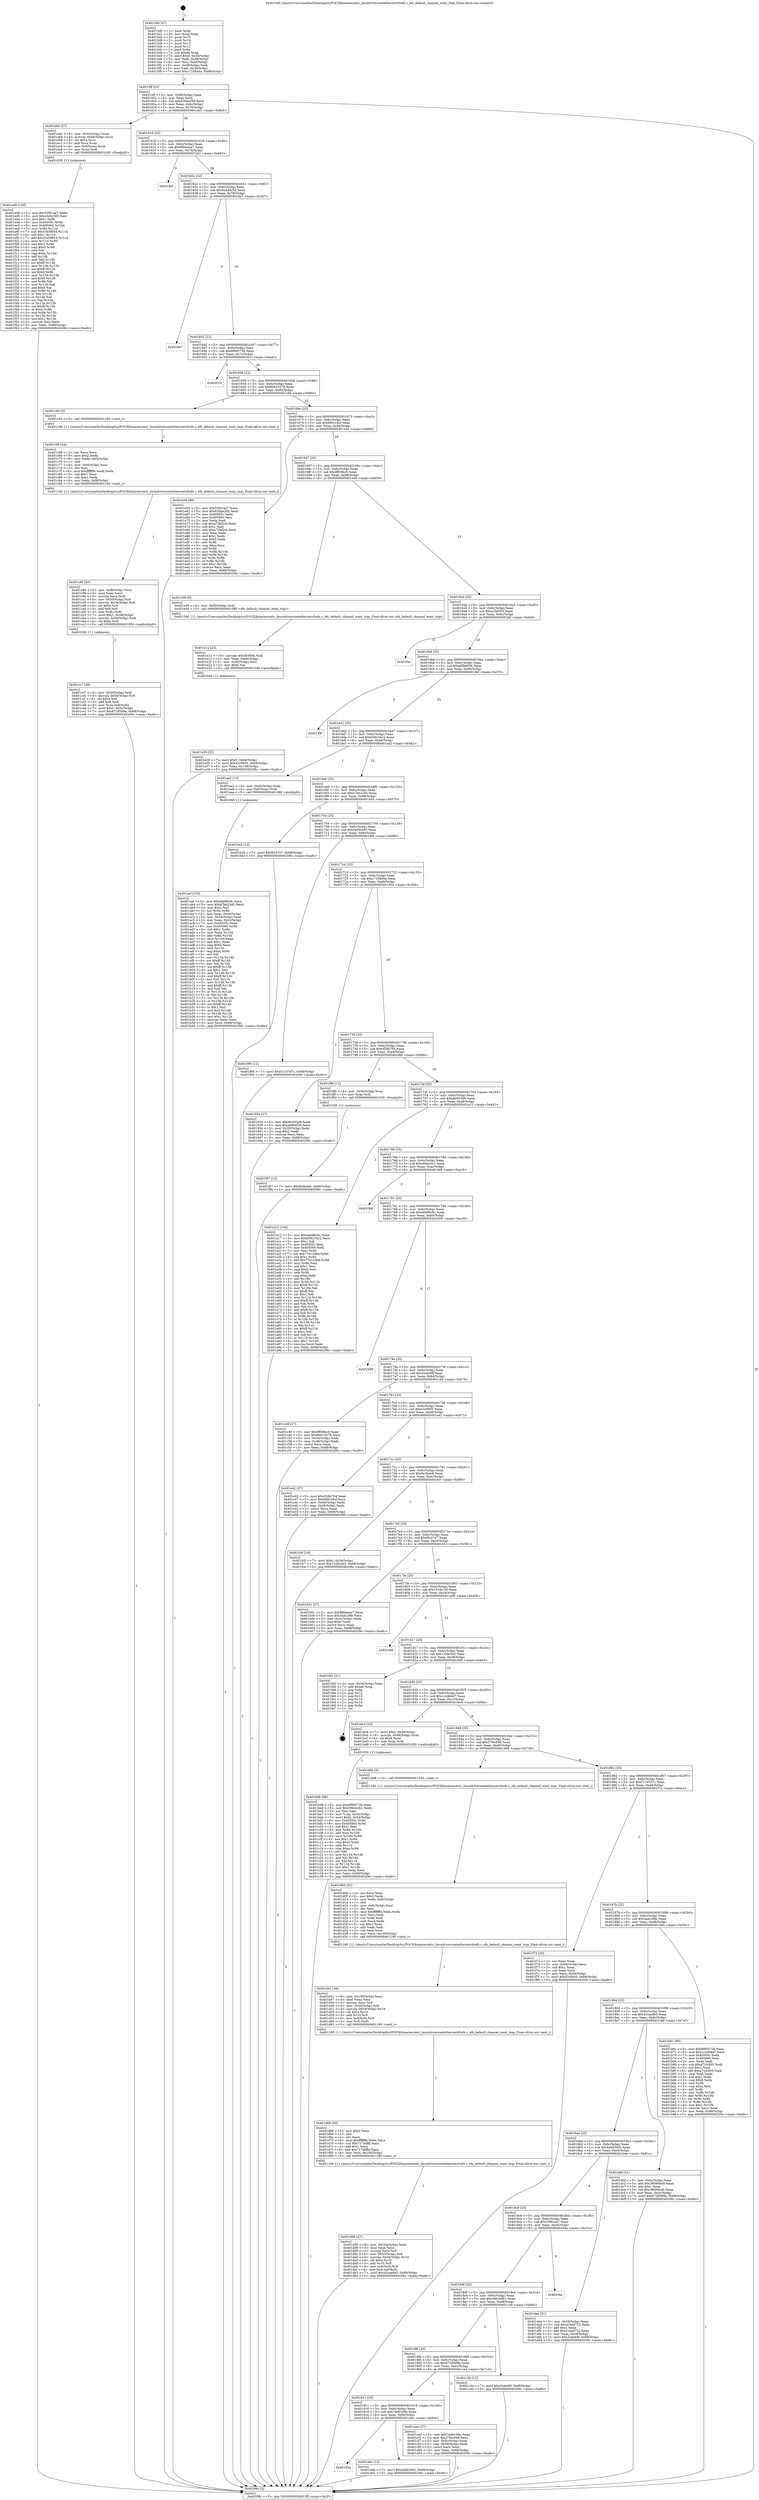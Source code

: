 digraph "0x4015d0" {
  label = "0x4015d0 (/mnt/c/Users/mathe/Desktop/tcc/POCII/binaries/extr_linuxdriversnetethernetsfcefx.c_efx_default_channel_want_txqs_Final-ollvm.out::main(0))"
  labelloc = "t"
  node[shape=record]

  Entry [label="",width=0.3,height=0.3,shape=circle,fillcolor=black,style=filled]
  "0x4015ff" [label="{
     0x4015ff [23]\l
     | [instrs]\l
     &nbsp;&nbsp;0x4015ff \<+3\>: mov -0x68(%rbp),%eax\l
     &nbsp;&nbsp;0x401602 \<+2\>: mov %eax,%ecx\l
     &nbsp;&nbsp;0x401604 \<+6\>: sub $0x83bba285,%ecx\l
     &nbsp;&nbsp;0x40160a \<+3\>: mov %eax,-0x6c(%rbp)\l
     &nbsp;&nbsp;0x40160d \<+3\>: mov %ecx,-0x70(%rbp)\l
     &nbsp;&nbsp;0x401610 \<+6\>: je 0000000000401eb5 \<main+0x8e5\>\l
  }"]
  "0x401eb5" [label="{
     0x401eb5 [27]\l
     | [instrs]\l
     &nbsp;&nbsp;0x401eb5 \<+4\>: mov -0x50(%rbp),%rax\l
     &nbsp;&nbsp;0x401eb9 \<+4\>: movslq -0x64(%rbp),%rcx\l
     &nbsp;&nbsp;0x401ebd \<+4\>: shl $0x4,%rcx\l
     &nbsp;&nbsp;0x401ec1 \<+3\>: add %rcx,%rax\l
     &nbsp;&nbsp;0x401ec4 \<+4\>: mov 0x8(%rax),%rax\l
     &nbsp;&nbsp;0x401ec8 \<+3\>: mov %rax,%rdi\l
     &nbsp;&nbsp;0x401ecb \<+5\>: call 0000000000401030 \<free@plt\>\l
     | [calls]\l
     &nbsp;&nbsp;0x401030 \{1\} (unknown)\l
  }"]
  "0x401616" [label="{
     0x401616 [22]\l
     | [instrs]\l
     &nbsp;&nbsp;0x401616 \<+5\>: jmp 000000000040161b \<main+0x4b\>\l
     &nbsp;&nbsp;0x40161b \<+3\>: mov -0x6c(%rbp),%eax\l
     &nbsp;&nbsp;0x40161e \<+5\>: sub $0x88bbeea7,%eax\l
     &nbsp;&nbsp;0x401623 \<+3\>: mov %eax,-0x74(%rbp)\l
     &nbsp;&nbsp;0x401626 \<+6\>: je 0000000000401fa3 \<main+0x9d3\>\l
  }"]
  Exit [label="",width=0.3,height=0.3,shape=circle,fillcolor=black,style=filled,peripheries=2]
  "0x401fa3" [label="{
     0x401fa3\l
  }", style=dashed]
  "0x40162c" [label="{
     0x40162c [22]\l
     | [instrs]\l
     &nbsp;&nbsp;0x40162c \<+5\>: jmp 0000000000401631 \<main+0x61\>\l
     &nbsp;&nbsp;0x401631 \<+3\>: mov -0x6c(%rbp),%eax\l
     &nbsp;&nbsp;0x401634 \<+5\>: sub $0x8a4d4c5d,%eax\l
     &nbsp;&nbsp;0x401639 \<+3\>: mov %eax,-0x78(%rbp)\l
     &nbsp;&nbsp;0x40163c \<+6\>: je 00000000004019a7 \<main+0x3d7\>\l
  }"]
  "0x401f97" [label="{
     0x401f97 [12]\l
     | [instrs]\l
     &nbsp;&nbsp;0x401f97 \<+7\>: movl $0x9e3beb8,-0x68(%rbp)\l
     &nbsp;&nbsp;0x401f9e \<+5\>: jmp 000000000040206c \<main+0xa9c\>\l
  }"]
  "0x4019a7" [label="{
     0x4019a7\l
  }", style=dashed]
  "0x401642" [label="{
     0x401642 [22]\l
     | [instrs]\l
     &nbsp;&nbsp;0x401642 \<+5\>: jmp 0000000000401647 \<main+0x77\>\l
     &nbsp;&nbsp;0x401647 \<+3\>: mov -0x6c(%rbp),%eax\l
     &nbsp;&nbsp;0x40164a \<+5\>: sub $0x8f89572b,%eax\l
     &nbsp;&nbsp;0x40164f \<+3\>: mov %eax,-0x7c(%rbp)\l
     &nbsp;&nbsp;0x401652 \<+6\>: je 000000000040201c \<main+0xa4c\>\l
  }"]
  "0x401ed0" [label="{
     0x401ed0 [150]\l
     | [instrs]\l
     &nbsp;&nbsp;0x401ed0 \<+5\>: mov $0x53f01aa7,%edx\l
     &nbsp;&nbsp;0x401ed5 \<+5\>: mov $0xc6d5c365,%esi\l
     &nbsp;&nbsp;0x401eda \<+3\>: mov $0x1,%r8b\l
     &nbsp;&nbsp;0x401edd \<+8\>: mov 0x40505c,%r9d\l
     &nbsp;&nbsp;0x401ee5 \<+8\>: mov 0x405060,%r10d\l
     &nbsp;&nbsp;0x401eed \<+3\>: mov %r9d,%r11d\l
     &nbsp;&nbsp;0x401ef0 \<+7\>: sub $0x53d3f854,%r11d\l
     &nbsp;&nbsp;0x401ef7 \<+4\>: sub $0x1,%r11d\l
     &nbsp;&nbsp;0x401efb \<+7\>: add $0x53d3f854,%r11d\l
     &nbsp;&nbsp;0x401f02 \<+4\>: imul %r11d,%r9d\l
     &nbsp;&nbsp;0x401f06 \<+4\>: and $0x1,%r9d\l
     &nbsp;&nbsp;0x401f0a \<+4\>: cmp $0x0,%r9d\l
     &nbsp;&nbsp;0x401f0e \<+3\>: sete %bl\l
     &nbsp;&nbsp;0x401f11 \<+4\>: cmp $0xa,%r10d\l
     &nbsp;&nbsp;0x401f15 \<+4\>: setl %r14b\l
     &nbsp;&nbsp;0x401f19 \<+3\>: mov %bl,%r15b\l
     &nbsp;&nbsp;0x401f1c \<+4\>: xor $0xff,%r15b\l
     &nbsp;&nbsp;0x401f20 \<+3\>: mov %r14b,%r12b\l
     &nbsp;&nbsp;0x401f23 \<+4\>: xor $0xff,%r12b\l
     &nbsp;&nbsp;0x401f27 \<+4\>: xor $0x0,%r8b\l
     &nbsp;&nbsp;0x401f2b \<+3\>: mov %r15b,%r13b\l
     &nbsp;&nbsp;0x401f2e \<+4\>: and $0x0,%r13b\l
     &nbsp;&nbsp;0x401f32 \<+3\>: and %r8b,%bl\l
     &nbsp;&nbsp;0x401f35 \<+3\>: mov %r12b,%al\l
     &nbsp;&nbsp;0x401f38 \<+2\>: and $0x0,%al\l
     &nbsp;&nbsp;0x401f3a \<+3\>: and %r8b,%r14b\l
     &nbsp;&nbsp;0x401f3d \<+3\>: or %bl,%r13b\l
     &nbsp;&nbsp;0x401f40 \<+3\>: or %r14b,%al\l
     &nbsp;&nbsp;0x401f43 \<+3\>: xor %al,%r13b\l
     &nbsp;&nbsp;0x401f46 \<+3\>: or %r12b,%r15b\l
     &nbsp;&nbsp;0x401f49 \<+4\>: xor $0xff,%r15b\l
     &nbsp;&nbsp;0x401f4d \<+4\>: or $0x0,%r8b\l
     &nbsp;&nbsp;0x401f51 \<+3\>: and %r8b,%r15b\l
     &nbsp;&nbsp;0x401f54 \<+3\>: or %r15b,%r13b\l
     &nbsp;&nbsp;0x401f57 \<+4\>: test $0x1,%r13b\l
     &nbsp;&nbsp;0x401f5b \<+3\>: cmovne %esi,%edx\l
     &nbsp;&nbsp;0x401f5e \<+3\>: mov %edx,-0x68(%rbp)\l
     &nbsp;&nbsp;0x401f61 \<+5\>: jmp 000000000040206c \<main+0xa9c\>\l
  }"]
  "0x40201c" [label="{
     0x40201c\l
  }", style=dashed]
  "0x401658" [label="{
     0x401658 [22]\l
     | [instrs]\l
     &nbsp;&nbsp;0x401658 \<+5\>: jmp 000000000040165d \<main+0x8d\>\l
     &nbsp;&nbsp;0x40165d \<+3\>: mov -0x6c(%rbp),%eax\l
     &nbsp;&nbsp;0x401660 \<+5\>: sub $0x9b615278,%eax\l
     &nbsp;&nbsp;0x401665 \<+3\>: mov %eax,-0x80(%rbp)\l
     &nbsp;&nbsp;0x401668 \<+6\>: je 0000000000401c64 \<main+0x694\>\l
  }"]
  "0x401e29" [label="{
     0x401e29 [25]\l
     | [instrs]\l
     &nbsp;&nbsp;0x401e29 \<+7\>: movl $0x0,-0x64(%rbp)\l
     &nbsp;&nbsp;0x401e30 \<+7\>: movl $0x43c9950,-0x68(%rbp)\l
     &nbsp;&nbsp;0x401e37 \<+6\>: mov %eax,-0x108(%rbp)\l
     &nbsp;&nbsp;0x401e3d \<+5\>: jmp 000000000040206c \<main+0xa9c\>\l
  }"]
  "0x401c64" [label="{
     0x401c64 [5]\l
     | [instrs]\l
     &nbsp;&nbsp;0x401c64 \<+5\>: call 0000000000401160 \<next_i\>\l
     | [calls]\l
     &nbsp;&nbsp;0x401160 \{1\} (/mnt/c/Users/mathe/Desktop/tcc/POCII/binaries/extr_linuxdriversnetethernetsfcefx.c_efx_default_channel_want_txqs_Final-ollvm.out::next_i)\l
  }"]
  "0x40166e" [label="{
     0x40166e [25]\l
     | [instrs]\l
     &nbsp;&nbsp;0x40166e \<+5\>: jmp 0000000000401673 \<main+0xa3\>\l
     &nbsp;&nbsp;0x401673 \<+3\>: mov -0x6c(%rbp),%eax\l
     &nbsp;&nbsp;0x401676 \<+5\>: sub $0x9d0c18cf,%eax\l
     &nbsp;&nbsp;0x40167b \<+6\>: mov %eax,-0x84(%rbp)\l
     &nbsp;&nbsp;0x401681 \<+6\>: je 0000000000401e5d \<main+0x88d\>\l
  }"]
  "0x401e12" [label="{
     0x401e12 [23]\l
     | [instrs]\l
     &nbsp;&nbsp;0x401e12 \<+10\>: movabs $0x4030b6,%rdi\l
     &nbsp;&nbsp;0x401e1c \<+3\>: mov %eax,-0x60(%rbp)\l
     &nbsp;&nbsp;0x401e1f \<+3\>: mov -0x60(%rbp),%esi\l
     &nbsp;&nbsp;0x401e22 \<+2\>: mov $0x0,%al\l
     &nbsp;&nbsp;0x401e24 \<+5\>: call 0000000000401040 \<printf@plt\>\l
     | [calls]\l
     &nbsp;&nbsp;0x401040 \{1\} (unknown)\l
  }"]
  "0x401e5d" [label="{
     0x401e5d [88]\l
     | [instrs]\l
     &nbsp;&nbsp;0x401e5d \<+5\>: mov $0x53f01aa7,%eax\l
     &nbsp;&nbsp;0x401e62 \<+5\>: mov $0x83bba285,%ecx\l
     &nbsp;&nbsp;0x401e67 \<+7\>: mov 0x40505c,%edx\l
     &nbsp;&nbsp;0x401e6e \<+7\>: mov 0x405060,%esi\l
     &nbsp;&nbsp;0x401e75 \<+2\>: mov %edx,%edi\l
     &nbsp;&nbsp;0x401e77 \<+6\>: sub $0xa73bf2cb,%edi\l
     &nbsp;&nbsp;0x401e7d \<+3\>: sub $0x1,%edi\l
     &nbsp;&nbsp;0x401e80 \<+6\>: add $0xa73bf2cb,%edi\l
     &nbsp;&nbsp;0x401e86 \<+3\>: imul %edi,%edx\l
     &nbsp;&nbsp;0x401e89 \<+3\>: and $0x1,%edx\l
     &nbsp;&nbsp;0x401e8c \<+3\>: cmp $0x0,%edx\l
     &nbsp;&nbsp;0x401e8f \<+4\>: sete %r8b\l
     &nbsp;&nbsp;0x401e93 \<+3\>: cmp $0xa,%esi\l
     &nbsp;&nbsp;0x401e96 \<+4\>: setl %r9b\l
     &nbsp;&nbsp;0x401e9a \<+3\>: mov %r8b,%r10b\l
     &nbsp;&nbsp;0x401e9d \<+3\>: and %r9b,%r10b\l
     &nbsp;&nbsp;0x401ea0 \<+3\>: xor %r9b,%r8b\l
     &nbsp;&nbsp;0x401ea3 \<+3\>: or %r8b,%r10b\l
     &nbsp;&nbsp;0x401ea6 \<+4\>: test $0x1,%r10b\l
     &nbsp;&nbsp;0x401eaa \<+3\>: cmovne %ecx,%eax\l
     &nbsp;&nbsp;0x401ead \<+3\>: mov %eax,-0x68(%rbp)\l
     &nbsp;&nbsp;0x401eb0 \<+5\>: jmp 000000000040206c \<main+0xa9c\>\l
  }"]
  "0x401687" [label="{
     0x401687 [25]\l
     | [instrs]\l
     &nbsp;&nbsp;0x401687 \<+5\>: jmp 000000000040168c \<main+0xbc\>\l
     &nbsp;&nbsp;0x40168c \<+3\>: mov -0x6c(%rbp),%eax\l
     &nbsp;&nbsp;0x40168f \<+5\>: sub $0x9ff39bc0,%eax\l
     &nbsp;&nbsp;0x401694 \<+6\>: mov %eax,-0x88(%rbp)\l
     &nbsp;&nbsp;0x40169a \<+6\>: je 0000000000401e09 \<main+0x839\>\l
  }"]
  "0x40192a" [label="{
     0x40192a\l
  }", style=dashed]
  "0x401e09" [label="{
     0x401e09 [9]\l
     | [instrs]\l
     &nbsp;&nbsp;0x401e09 \<+4\>: mov -0x50(%rbp),%rdi\l
     &nbsp;&nbsp;0x401e0d \<+5\>: call 0000000000401580 \<efx_default_channel_want_txqs\>\l
     | [calls]\l
     &nbsp;&nbsp;0x401580 \{1\} (/mnt/c/Users/mathe/Desktop/tcc/POCII/binaries/extr_linuxdriversnetethernetsfcefx.c_efx_default_channel_want_txqs_Final-ollvm.out::efx_default_channel_want_txqs)\l
  }"]
  "0x4016a0" [label="{
     0x4016a0 [25]\l
     | [instrs]\l
     &nbsp;&nbsp;0x4016a0 \<+5\>: jmp 00000000004016a5 \<main+0xd5\>\l
     &nbsp;&nbsp;0x4016a5 \<+3\>: mov -0x6c(%rbp),%eax\l
     &nbsp;&nbsp;0x4016a8 \<+5\>: sub $0xa1faf305,%eax\l
     &nbsp;&nbsp;0x4016ad \<+6\>: mov %eax,-0x8c(%rbp)\l
     &nbsp;&nbsp;0x4016b3 \<+6\>: je 0000000000401faf \<main+0x9df\>\l
  }"]
  "0x401dde" [label="{
     0x401dde [12]\l
     | [instrs]\l
     &nbsp;&nbsp;0x401dde \<+7\>: movl $0x4a9d30d3,-0x68(%rbp)\l
     &nbsp;&nbsp;0x401de5 \<+5\>: jmp 000000000040206c \<main+0xa9c\>\l
  }"]
  "0x401faf" [label="{
     0x401faf\l
  }", style=dashed]
  "0x4016b9" [label="{
     0x4016b9 [25]\l
     | [instrs]\l
     &nbsp;&nbsp;0x4016b9 \<+5\>: jmp 00000000004016be \<main+0xee\>\l
     &nbsp;&nbsp;0x4016be \<+3\>: mov -0x6c(%rbp),%eax\l
     &nbsp;&nbsp;0x4016c1 \<+5\>: sub $0xa68b6f36,%eax\l
     &nbsp;&nbsp;0x4016c6 \<+6\>: mov %eax,-0x90(%rbp)\l
     &nbsp;&nbsp;0x4016cc \<+6\>: je 000000000040194f \<main+0x37f\>\l
  }"]
  "0x401d90" [label="{
     0x401d90 [47]\l
     | [instrs]\l
     &nbsp;&nbsp;0x401d90 \<+6\>: mov -0x104(%rbp),%ecx\l
     &nbsp;&nbsp;0x401d96 \<+3\>: imul %eax,%ecx\l
     &nbsp;&nbsp;0x401d99 \<+3\>: movslq %ecx,%r8\l
     &nbsp;&nbsp;0x401d9c \<+4\>: mov -0x50(%rbp),%r9\l
     &nbsp;&nbsp;0x401da0 \<+4\>: movslq -0x54(%rbp),%r10\l
     &nbsp;&nbsp;0x401da4 \<+4\>: shl $0x4,%r10\l
     &nbsp;&nbsp;0x401da8 \<+3\>: add %r10,%r9\l
     &nbsp;&nbsp;0x401dab \<+4\>: mov 0x8(%r9),%r9\l
     &nbsp;&nbsp;0x401daf \<+4\>: mov %r8,0x8(%r9)\l
     &nbsp;&nbsp;0x401db3 \<+7\>: movl $0x42cae8e5,-0x68(%rbp)\l
     &nbsp;&nbsp;0x401dba \<+5\>: jmp 000000000040206c \<main+0xa9c\>\l
  }"]
  "0x40194f" [label="{
     0x40194f\l
  }", style=dashed]
  "0x4016d2" [label="{
     0x4016d2 [25]\l
     | [instrs]\l
     &nbsp;&nbsp;0x4016d2 \<+5\>: jmp 00000000004016d7 \<main+0x107\>\l
     &nbsp;&nbsp;0x4016d7 \<+3\>: mov -0x6c(%rbp),%eax\l
     &nbsp;&nbsp;0x4016da \<+5\>: sub $0xb5823422,%eax\l
     &nbsp;&nbsp;0x4016df \<+6\>: mov %eax,-0x94(%rbp)\l
     &nbsp;&nbsp;0x4016e5 \<+6\>: je 0000000000401aa2 \<main+0x4d2\>\l
  }"]
  "0x401d68" [label="{
     0x401d68 [40]\l
     | [instrs]\l
     &nbsp;&nbsp;0x401d68 \<+5\>: mov $0x2,%ecx\l
     &nbsp;&nbsp;0x401d6d \<+1\>: cltd\l
     &nbsp;&nbsp;0x401d6e \<+2\>: idiv %ecx\l
     &nbsp;&nbsp;0x401d70 \<+6\>: imul $0xfffffffe,%edx,%ecx\l
     &nbsp;&nbsp;0x401d76 \<+6\>: sub $0x717a6ffd,%ecx\l
     &nbsp;&nbsp;0x401d7c \<+3\>: add $0x1,%ecx\l
     &nbsp;&nbsp;0x401d7f \<+6\>: add $0x717a6ffd,%ecx\l
     &nbsp;&nbsp;0x401d85 \<+6\>: mov %ecx,-0x104(%rbp)\l
     &nbsp;&nbsp;0x401d8b \<+5\>: call 0000000000401160 \<next_i\>\l
     | [calls]\l
     &nbsp;&nbsp;0x401160 \{1\} (/mnt/c/Users/mathe/Desktop/tcc/POCII/binaries/extr_linuxdriversnetethernetsfcefx.c_efx_default_channel_want_txqs_Final-ollvm.out::next_i)\l
  }"]
  "0x401aa2" [label="{
     0x401aa2 [13]\l
     | [instrs]\l
     &nbsp;&nbsp;0x401aa2 \<+4\>: mov -0x40(%rbp),%rax\l
     &nbsp;&nbsp;0x401aa6 \<+4\>: mov 0x8(%rax),%rdi\l
     &nbsp;&nbsp;0x401aaa \<+5\>: call 0000000000401060 \<atoi@plt\>\l
     | [calls]\l
     &nbsp;&nbsp;0x401060 \{1\} (unknown)\l
  }"]
  "0x4016eb" [label="{
     0x4016eb [25]\l
     | [instrs]\l
     &nbsp;&nbsp;0x4016eb \<+5\>: jmp 00000000004016f0 \<main+0x120\>\l
     &nbsp;&nbsp;0x4016f0 \<+3\>: mov -0x6c(%rbp),%eax\l
     &nbsp;&nbsp;0x4016f3 \<+5\>: sub $0xb7bb2345,%eax\l
     &nbsp;&nbsp;0x4016f8 \<+6\>: mov %eax,-0x98(%rbp)\l
     &nbsp;&nbsp;0x4016fe \<+6\>: je 0000000000401b45 \<main+0x575\>\l
  }"]
  "0x401d41" [label="{
     0x401d41 [39]\l
     | [instrs]\l
     &nbsp;&nbsp;0x401d41 \<+6\>: mov -0x100(%rbp),%ecx\l
     &nbsp;&nbsp;0x401d47 \<+3\>: imul %eax,%ecx\l
     &nbsp;&nbsp;0x401d4a \<+3\>: movslq %ecx,%r8\l
     &nbsp;&nbsp;0x401d4d \<+4\>: mov -0x50(%rbp),%r9\l
     &nbsp;&nbsp;0x401d51 \<+4\>: movslq -0x54(%rbp),%r10\l
     &nbsp;&nbsp;0x401d55 \<+4\>: shl $0x4,%r10\l
     &nbsp;&nbsp;0x401d59 \<+3\>: add %r10,%r9\l
     &nbsp;&nbsp;0x401d5c \<+4\>: mov 0x8(%r9),%r9\l
     &nbsp;&nbsp;0x401d60 \<+3\>: mov %r8,(%r9)\l
     &nbsp;&nbsp;0x401d63 \<+5\>: call 0000000000401160 \<next_i\>\l
     | [calls]\l
     &nbsp;&nbsp;0x401160 \{1\} (/mnt/c/Users/mathe/Desktop/tcc/POCII/binaries/extr_linuxdriversnetethernetsfcefx.c_efx_default_channel_want_txqs_Final-ollvm.out::next_i)\l
  }"]
  "0x401b45" [label="{
     0x401b45 [12]\l
     | [instrs]\l
     &nbsp;&nbsp;0x401b45 \<+7\>: movl $0xf0c47e7,-0x68(%rbp)\l
     &nbsp;&nbsp;0x401b4c \<+5\>: jmp 000000000040206c \<main+0xa9c\>\l
  }"]
  "0x401704" [label="{
     0x401704 [25]\l
     | [instrs]\l
     &nbsp;&nbsp;0x401704 \<+5\>: jmp 0000000000401709 \<main+0x139\>\l
     &nbsp;&nbsp;0x401709 \<+3\>: mov -0x6c(%rbp),%eax\l
     &nbsp;&nbsp;0x40170c \<+5\>: sub $0xc6d5c365,%eax\l
     &nbsp;&nbsp;0x401711 \<+6\>: mov %eax,-0x9c(%rbp)\l
     &nbsp;&nbsp;0x401717 \<+6\>: je 0000000000401f66 \<main+0x996\>\l
  }"]
  "0x401d0d" [label="{
     0x401d0d [52]\l
     | [instrs]\l
     &nbsp;&nbsp;0x401d0d \<+2\>: xor %ecx,%ecx\l
     &nbsp;&nbsp;0x401d0f \<+5\>: mov $0x2,%edx\l
     &nbsp;&nbsp;0x401d14 \<+6\>: mov %edx,-0xfc(%rbp)\l
     &nbsp;&nbsp;0x401d1a \<+1\>: cltd\l
     &nbsp;&nbsp;0x401d1b \<+6\>: mov -0xfc(%rbp),%esi\l
     &nbsp;&nbsp;0x401d21 \<+2\>: idiv %esi\l
     &nbsp;&nbsp;0x401d23 \<+6\>: imul $0xfffffffe,%edx,%edx\l
     &nbsp;&nbsp;0x401d29 \<+2\>: mov %ecx,%edi\l
     &nbsp;&nbsp;0x401d2b \<+2\>: sub %edx,%edi\l
     &nbsp;&nbsp;0x401d2d \<+2\>: mov %ecx,%edx\l
     &nbsp;&nbsp;0x401d2f \<+3\>: sub $0x1,%edx\l
     &nbsp;&nbsp;0x401d32 \<+2\>: add %edx,%edi\l
     &nbsp;&nbsp;0x401d34 \<+2\>: sub %edi,%ecx\l
     &nbsp;&nbsp;0x401d36 \<+6\>: mov %ecx,-0x100(%rbp)\l
     &nbsp;&nbsp;0x401d3c \<+5\>: call 0000000000401160 \<next_i\>\l
     | [calls]\l
     &nbsp;&nbsp;0x401160 \{1\} (/mnt/c/Users/mathe/Desktop/tcc/POCII/binaries/extr_linuxdriversnetethernetsfcefx.c_efx_default_channel_want_txqs_Final-ollvm.out::next_i)\l
  }"]
  "0x401f66" [label="{
     0x401f66 [12]\l
     | [instrs]\l
     &nbsp;&nbsp;0x401f66 \<+7\>: movl $0x311d7d7c,-0x68(%rbp)\l
     &nbsp;&nbsp;0x401f6d \<+5\>: jmp 000000000040206c \<main+0xa9c\>\l
  }"]
  "0x40171d" [label="{
     0x40171d [25]\l
     | [instrs]\l
     &nbsp;&nbsp;0x40171d \<+5\>: jmp 0000000000401722 \<main+0x152\>\l
     &nbsp;&nbsp;0x401722 \<+3\>: mov -0x6c(%rbp),%eax\l
     &nbsp;&nbsp;0x401725 \<+5\>: sub $0xc7258d4a,%eax\l
     &nbsp;&nbsp;0x40172a \<+6\>: mov %eax,-0xa0(%rbp)\l
     &nbsp;&nbsp;0x401730 \<+6\>: je 0000000000401934 \<main+0x364\>\l
  }"]
  "0x401911" [label="{
     0x401911 [25]\l
     | [instrs]\l
     &nbsp;&nbsp;0x401911 \<+5\>: jmp 0000000000401916 \<main+0x346\>\l
     &nbsp;&nbsp;0x401916 \<+3\>: mov -0x6c(%rbp),%eax\l
     &nbsp;&nbsp;0x401919 \<+5\>: sub $0x7dd6108e,%eax\l
     &nbsp;&nbsp;0x40191e \<+6\>: mov %eax,-0xf0(%rbp)\l
     &nbsp;&nbsp;0x401924 \<+6\>: je 0000000000401dde \<main+0x80e\>\l
  }"]
  "0x401934" [label="{
     0x401934 [27]\l
     | [instrs]\l
     &nbsp;&nbsp;0x401934 \<+5\>: mov $0xdfc002d9,%eax\l
     &nbsp;&nbsp;0x401939 \<+5\>: mov $0xa68b6f36,%ecx\l
     &nbsp;&nbsp;0x40193e \<+3\>: mov -0x30(%rbp),%edx\l
     &nbsp;&nbsp;0x401941 \<+3\>: cmp $0x2,%edx\l
     &nbsp;&nbsp;0x401944 \<+3\>: cmovne %ecx,%eax\l
     &nbsp;&nbsp;0x401947 \<+3\>: mov %eax,-0x68(%rbp)\l
     &nbsp;&nbsp;0x40194a \<+5\>: jmp 000000000040206c \<main+0xa9c\>\l
  }"]
  "0x401736" [label="{
     0x401736 [25]\l
     | [instrs]\l
     &nbsp;&nbsp;0x401736 \<+5\>: jmp 000000000040173b \<main+0x16b\>\l
     &nbsp;&nbsp;0x40173b \<+3\>: mov -0x6c(%rbp),%eax\l
     &nbsp;&nbsp;0x40173e \<+5\>: sub $0xcf28b764,%eax\l
     &nbsp;&nbsp;0x401743 \<+6\>: mov %eax,-0xa4(%rbp)\l
     &nbsp;&nbsp;0x401749 \<+6\>: je 0000000000401f8b \<main+0x9bb\>\l
  }"]
  "0x40206c" [label="{
     0x40206c [5]\l
     | [instrs]\l
     &nbsp;&nbsp;0x40206c \<+5\>: jmp 00000000004015ff \<main+0x2f\>\l
  }"]
  "0x4015d0" [label="{
     0x4015d0 [47]\l
     | [instrs]\l
     &nbsp;&nbsp;0x4015d0 \<+1\>: push %rbp\l
     &nbsp;&nbsp;0x4015d1 \<+3\>: mov %rsp,%rbp\l
     &nbsp;&nbsp;0x4015d4 \<+2\>: push %r15\l
     &nbsp;&nbsp;0x4015d6 \<+2\>: push %r14\l
     &nbsp;&nbsp;0x4015d8 \<+2\>: push %r13\l
     &nbsp;&nbsp;0x4015da \<+2\>: push %r12\l
     &nbsp;&nbsp;0x4015dc \<+1\>: push %rbx\l
     &nbsp;&nbsp;0x4015dd \<+7\>: sub $0xe8,%rsp\l
     &nbsp;&nbsp;0x4015e4 \<+7\>: movl $0x0,-0x34(%rbp)\l
     &nbsp;&nbsp;0x4015eb \<+3\>: mov %edi,-0x38(%rbp)\l
     &nbsp;&nbsp;0x4015ee \<+4\>: mov %rsi,-0x40(%rbp)\l
     &nbsp;&nbsp;0x4015f2 \<+3\>: mov -0x38(%rbp),%edi\l
     &nbsp;&nbsp;0x4015f5 \<+3\>: mov %edi,-0x30(%rbp)\l
     &nbsp;&nbsp;0x4015f8 \<+7\>: movl $0xc7258d4a,-0x68(%rbp)\l
  }"]
  "0x401ced" [label="{
     0x401ced [27]\l
     | [instrs]\l
     &nbsp;&nbsp;0x401ced \<+5\>: mov $0x7dd6108e,%eax\l
     &nbsp;&nbsp;0x401cf2 \<+5\>: mov $0x27fec848,%ecx\l
     &nbsp;&nbsp;0x401cf7 \<+3\>: mov -0x5c(%rbp),%edx\l
     &nbsp;&nbsp;0x401cfa \<+3\>: cmp -0x58(%rbp),%edx\l
     &nbsp;&nbsp;0x401cfd \<+3\>: cmovl %ecx,%eax\l
     &nbsp;&nbsp;0x401d00 \<+3\>: mov %eax,-0x68(%rbp)\l
     &nbsp;&nbsp;0x401d03 \<+5\>: jmp 000000000040206c \<main+0xa9c\>\l
  }"]
  "0x401f8b" [label="{
     0x401f8b [12]\l
     | [instrs]\l
     &nbsp;&nbsp;0x401f8b \<+4\>: mov -0x50(%rbp),%rax\l
     &nbsp;&nbsp;0x401f8f \<+3\>: mov %rax,%rdi\l
     &nbsp;&nbsp;0x401f92 \<+5\>: call 0000000000401030 \<free@plt\>\l
     | [calls]\l
     &nbsp;&nbsp;0x401030 \{1\} (unknown)\l
  }"]
  "0x40174f" [label="{
     0x40174f [25]\l
     | [instrs]\l
     &nbsp;&nbsp;0x40174f \<+5\>: jmp 0000000000401754 \<main+0x184\>\l
     &nbsp;&nbsp;0x401754 \<+3\>: mov -0x6c(%rbp),%eax\l
     &nbsp;&nbsp;0x401757 \<+5\>: sub $0xdfc002d9,%eax\l
     &nbsp;&nbsp;0x40175c \<+6\>: mov %eax,-0xa8(%rbp)\l
     &nbsp;&nbsp;0x401762 \<+6\>: je 0000000000401a12 \<main+0x442\>\l
  }"]
  "0x401cc7" [label="{
     0x401cc7 [38]\l
     | [instrs]\l
     &nbsp;&nbsp;0x401cc7 \<+4\>: mov -0x50(%rbp),%rdi\l
     &nbsp;&nbsp;0x401ccb \<+4\>: movslq -0x54(%rbp),%r8\l
     &nbsp;&nbsp;0x401ccf \<+4\>: shl $0x4,%r8\l
     &nbsp;&nbsp;0x401cd3 \<+3\>: add %r8,%rdi\l
     &nbsp;&nbsp;0x401cd6 \<+4\>: mov %rax,0x8(%rdi)\l
     &nbsp;&nbsp;0x401cda \<+7\>: movl $0x0,-0x5c(%rbp)\l
     &nbsp;&nbsp;0x401ce1 \<+7\>: movl $0x6729589a,-0x68(%rbp)\l
     &nbsp;&nbsp;0x401ce8 \<+5\>: jmp 000000000040206c \<main+0xa9c\>\l
  }"]
  "0x401a12" [label="{
     0x401a12 [144]\l
     | [instrs]\l
     &nbsp;&nbsp;0x401a12 \<+5\>: mov $0xebb96c9c,%eax\l
     &nbsp;&nbsp;0x401a17 \<+5\>: mov $0xb5823422,%ecx\l
     &nbsp;&nbsp;0x401a1c \<+2\>: mov $0x1,%dl\l
     &nbsp;&nbsp;0x401a1e \<+7\>: mov 0x40505c,%esi\l
     &nbsp;&nbsp;0x401a25 \<+7\>: mov 0x405060,%edi\l
     &nbsp;&nbsp;0x401a2c \<+3\>: mov %esi,%r8d\l
     &nbsp;&nbsp;0x401a2f \<+7\>: sub $0x77e12db8,%r8d\l
     &nbsp;&nbsp;0x401a36 \<+4\>: sub $0x1,%r8d\l
     &nbsp;&nbsp;0x401a3a \<+7\>: add $0x77e12db8,%r8d\l
     &nbsp;&nbsp;0x401a41 \<+4\>: imul %r8d,%esi\l
     &nbsp;&nbsp;0x401a45 \<+3\>: and $0x1,%esi\l
     &nbsp;&nbsp;0x401a48 \<+3\>: cmp $0x0,%esi\l
     &nbsp;&nbsp;0x401a4b \<+4\>: sete %r9b\l
     &nbsp;&nbsp;0x401a4f \<+3\>: cmp $0xa,%edi\l
     &nbsp;&nbsp;0x401a52 \<+4\>: setl %r10b\l
     &nbsp;&nbsp;0x401a56 \<+3\>: mov %r9b,%r11b\l
     &nbsp;&nbsp;0x401a59 \<+4\>: xor $0xff,%r11b\l
     &nbsp;&nbsp;0x401a5d \<+3\>: mov %r10b,%bl\l
     &nbsp;&nbsp;0x401a60 \<+3\>: xor $0xff,%bl\l
     &nbsp;&nbsp;0x401a63 \<+3\>: xor $0x1,%dl\l
     &nbsp;&nbsp;0x401a66 \<+3\>: mov %r11b,%r14b\l
     &nbsp;&nbsp;0x401a69 \<+4\>: and $0xff,%r14b\l
     &nbsp;&nbsp;0x401a6d \<+3\>: and %dl,%r9b\l
     &nbsp;&nbsp;0x401a70 \<+3\>: mov %bl,%r15b\l
     &nbsp;&nbsp;0x401a73 \<+4\>: and $0xff,%r15b\l
     &nbsp;&nbsp;0x401a77 \<+3\>: and %dl,%r10b\l
     &nbsp;&nbsp;0x401a7a \<+3\>: or %r9b,%r14b\l
     &nbsp;&nbsp;0x401a7d \<+3\>: or %r10b,%r15b\l
     &nbsp;&nbsp;0x401a80 \<+3\>: xor %r15b,%r14b\l
     &nbsp;&nbsp;0x401a83 \<+3\>: or %bl,%r11b\l
     &nbsp;&nbsp;0x401a86 \<+4\>: xor $0xff,%r11b\l
     &nbsp;&nbsp;0x401a8a \<+3\>: or $0x1,%dl\l
     &nbsp;&nbsp;0x401a8d \<+3\>: and %dl,%r11b\l
     &nbsp;&nbsp;0x401a90 \<+3\>: or %r11b,%r14b\l
     &nbsp;&nbsp;0x401a93 \<+4\>: test $0x1,%r14b\l
     &nbsp;&nbsp;0x401a97 \<+3\>: cmovne %ecx,%eax\l
     &nbsp;&nbsp;0x401a9a \<+3\>: mov %eax,-0x68(%rbp)\l
     &nbsp;&nbsp;0x401a9d \<+5\>: jmp 000000000040206c \<main+0xa9c\>\l
  }"]
  "0x401768" [label="{
     0x401768 [25]\l
     | [instrs]\l
     &nbsp;&nbsp;0x401768 \<+5\>: jmp 000000000040176d \<main+0x19d\>\l
     &nbsp;&nbsp;0x40176d \<+3\>: mov -0x6c(%rbp),%eax\l
     &nbsp;&nbsp;0x401770 \<+5\>: sub $0xe94ee0c1,%eax\l
     &nbsp;&nbsp;0x401775 \<+6\>: mov %eax,-0xac(%rbp)\l
     &nbsp;&nbsp;0x40177b \<+6\>: je 0000000000401fe8 \<main+0xa18\>\l
  }"]
  "0x401aaf" [label="{
     0x401aaf [150]\l
     | [instrs]\l
     &nbsp;&nbsp;0x401aaf \<+5\>: mov $0xebb96c9c,%ecx\l
     &nbsp;&nbsp;0x401ab4 \<+5\>: mov $0xb7bb2345,%edx\l
     &nbsp;&nbsp;0x401ab9 \<+3\>: mov $0x1,%sil\l
     &nbsp;&nbsp;0x401abc \<+3\>: xor %r8d,%r8d\l
     &nbsp;&nbsp;0x401abf \<+3\>: mov %eax,-0x44(%rbp)\l
     &nbsp;&nbsp;0x401ac2 \<+3\>: mov -0x44(%rbp),%eax\l
     &nbsp;&nbsp;0x401ac5 \<+3\>: mov %eax,-0x2c(%rbp)\l
     &nbsp;&nbsp;0x401ac8 \<+7\>: mov 0x40505c,%eax\l
     &nbsp;&nbsp;0x401acf \<+8\>: mov 0x405060,%r9d\l
     &nbsp;&nbsp;0x401ad7 \<+4\>: sub $0x1,%r8d\l
     &nbsp;&nbsp;0x401adb \<+3\>: mov %eax,%r10d\l
     &nbsp;&nbsp;0x401ade \<+3\>: add %r8d,%r10d\l
     &nbsp;&nbsp;0x401ae1 \<+4\>: imul %r10d,%eax\l
     &nbsp;&nbsp;0x401ae5 \<+3\>: and $0x1,%eax\l
     &nbsp;&nbsp;0x401ae8 \<+3\>: cmp $0x0,%eax\l
     &nbsp;&nbsp;0x401aeb \<+4\>: sete %r11b\l
     &nbsp;&nbsp;0x401aef \<+4\>: cmp $0xa,%r9d\l
     &nbsp;&nbsp;0x401af3 \<+3\>: setl %bl\l
     &nbsp;&nbsp;0x401af6 \<+3\>: mov %r11b,%r14b\l
     &nbsp;&nbsp;0x401af9 \<+4\>: xor $0xff,%r14b\l
     &nbsp;&nbsp;0x401afd \<+3\>: mov %bl,%r15b\l
     &nbsp;&nbsp;0x401b00 \<+4\>: xor $0xff,%r15b\l
     &nbsp;&nbsp;0x401b04 \<+4\>: xor $0x1,%sil\l
     &nbsp;&nbsp;0x401b08 \<+3\>: mov %r14b,%r12b\l
     &nbsp;&nbsp;0x401b0b \<+4\>: and $0xff,%r12b\l
     &nbsp;&nbsp;0x401b0f \<+3\>: and %sil,%r11b\l
     &nbsp;&nbsp;0x401b12 \<+3\>: mov %r15b,%r13b\l
     &nbsp;&nbsp;0x401b15 \<+4\>: and $0xff,%r13b\l
     &nbsp;&nbsp;0x401b19 \<+3\>: and %sil,%bl\l
     &nbsp;&nbsp;0x401b1c \<+3\>: or %r11b,%r12b\l
     &nbsp;&nbsp;0x401b1f \<+3\>: or %bl,%r13b\l
     &nbsp;&nbsp;0x401b22 \<+3\>: xor %r13b,%r12b\l
     &nbsp;&nbsp;0x401b25 \<+3\>: or %r15b,%r14b\l
     &nbsp;&nbsp;0x401b28 \<+4\>: xor $0xff,%r14b\l
     &nbsp;&nbsp;0x401b2c \<+4\>: or $0x1,%sil\l
     &nbsp;&nbsp;0x401b30 \<+3\>: and %sil,%r14b\l
     &nbsp;&nbsp;0x401b33 \<+3\>: or %r14b,%r12b\l
     &nbsp;&nbsp;0x401b36 \<+4\>: test $0x1,%r12b\l
     &nbsp;&nbsp;0x401b3a \<+3\>: cmovne %edx,%ecx\l
     &nbsp;&nbsp;0x401b3d \<+3\>: mov %ecx,-0x68(%rbp)\l
     &nbsp;&nbsp;0x401b40 \<+5\>: jmp 000000000040206c \<main+0xa9c\>\l
  }"]
  "0x401c95" [label="{
     0x401c95 [50]\l
     | [instrs]\l
     &nbsp;&nbsp;0x401c95 \<+6\>: mov -0xf8(%rbp),%ecx\l
     &nbsp;&nbsp;0x401c9b \<+3\>: imul %eax,%ecx\l
     &nbsp;&nbsp;0x401c9e \<+3\>: movslq %ecx,%rdi\l
     &nbsp;&nbsp;0x401ca1 \<+4\>: mov -0x50(%rbp),%r8\l
     &nbsp;&nbsp;0x401ca5 \<+4\>: movslq -0x54(%rbp),%r9\l
     &nbsp;&nbsp;0x401ca9 \<+4\>: shl $0x4,%r9\l
     &nbsp;&nbsp;0x401cad \<+3\>: add %r9,%r8\l
     &nbsp;&nbsp;0x401cb0 \<+3\>: mov %rdi,(%r8)\l
     &nbsp;&nbsp;0x401cb3 \<+7\>: movl $0x1,-0x58(%rbp)\l
     &nbsp;&nbsp;0x401cba \<+4\>: movslq -0x58(%rbp),%rdi\l
     &nbsp;&nbsp;0x401cbe \<+4\>: shl $0x4,%rdi\l
     &nbsp;&nbsp;0x401cc2 \<+5\>: call 0000000000401050 \<malloc@plt\>\l
     | [calls]\l
     &nbsp;&nbsp;0x401050 \{1\} (unknown)\l
  }"]
  "0x401fe8" [label="{
     0x401fe8\l
  }", style=dashed]
  "0x401781" [label="{
     0x401781 [25]\l
     | [instrs]\l
     &nbsp;&nbsp;0x401781 \<+5\>: jmp 0000000000401786 \<main+0x1b6\>\l
     &nbsp;&nbsp;0x401786 \<+3\>: mov -0x6c(%rbp),%eax\l
     &nbsp;&nbsp;0x401789 \<+5\>: sub $0xebb96c9c,%eax\l
     &nbsp;&nbsp;0x40178e \<+6\>: mov %eax,-0xb0(%rbp)\l
     &nbsp;&nbsp;0x401794 \<+6\>: je 0000000000402000 \<main+0xa30\>\l
  }"]
  "0x401c69" [label="{
     0x401c69 [44]\l
     | [instrs]\l
     &nbsp;&nbsp;0x401c69 \<+2\>: xor %ecx,%ecx\l
     &nbsp;&nbsp;0x401c6b \<+5\>: mov $0x2,%edx\l
     &nbsp;&nbsp;0x401c70 \<+6\>: mov %edx,-0xf4(%rbp)\l
     &nbsp;&nbsp;0x401c76 \<+1\>: cltd\l
     &nbsp;&nbsp;0x401c77 \<+6\>: mov -0xf4(%rbp),%esi\l
     &nbsp;&nbsp;0x401c7d \<+2\>: idiv %esi\l
     &nbsp;&nbsp;0x401c7f \<+6\>: imul $0xfffffffe,%edx,%edx\l
     &nbsp;&nbsp;0x401c85 \<+3\>: sub $0x1,%ecx\l
     &nbsp;&nbsp;0x401c88 \<+2\>: sub %ecx,%edx\l
     &nbsp;&nbsp;0x401c8a \<+6\>: mov %edx,-0xf8(%rbp)\l
     &nbsp;&nbsp;0x401c90 \<+5\>: call 0000000000401160 \<next_i\>\l
     | [calls]\l
     &nbsp;&nbsp;0x401160 \{1\} (/mnt/c/Users/mathe/Desktop/tcc/POCII/binaries/extr_linuxdriversnetethernetsfcefx.c_efx_default_channel_want_txqs_Final-ollvm.out::next_i)\l
  }"]
  "0x402000" [label="{
     0x402000\l
  }", style=dashed]
  "0x40179a" [label="{
     0x40179a [25]\l
     | [instrs]\l
     &nbsp;&nbsp;0x40179a \<+5\>: jmp 000000000040179f \<main+0x1cf\>\l
     &nbsp;&nbsp;0x40179f \<+3\>: mov -0x6c(%rbp),%eax\l
     &nbsp;&nbsp;0x4017a2 \<+5\>: sub $0x32ab49f,%eax\l
     &nbsp;&nbsp;0x4017a7 \<+6\>: mov %eax,-0xb4(%rbp)\l
     &nbsp;&nbsp;0x4017ad \<+6\>: je 0000000000401c49 \<main+0x679\>\l
  }"]
  "0x4018f8" [label="{
     0x4018f8 [25]\l
     | [instrs]\l
     &nbsp;&nbsp;0x4018f8 \<+5\>: jmp 00000000004018fd \<main+0x32d\>\l
     &nbsp;&nbsp;0x4018fd \<+3\>: mov -0x6c(%rbp),%eax\l
     &nbsp;&nbsp;0x401900 \<+5\>: sub $0x6729589a,%eax\l
     &nbsp;&nbsp;0x401905 \<+6\>: mov %eax,-0xec(%rbp)\l
     &nbsp;&nbsp;0x40190b \<+6\>: je 0000000000401ced \<main+0x71d\>\l
  }"]
  "0x401c49" [label="{
     0x401c49 [27]\l
     | [instrs]\l
     &nbsp;&nbsp;0x401c49 \<+5\>: mov $0x9ff39bc0,%eax\l
     &nbsp;&nbsp;0x401c4e \<+5\>: mov $0x9b615278,%ecx\l
     &nbsp;&nbsp;0x401c53 \<+3\>: mov -0x54(%rbp),%edx\l
     &nbsp;&nbsp;0x401c56 \<+3\>: cmp -0x48(%rbp),%edx\l
     &nbsp;&nbsp;0x401c59 \<+3\>: cmovl %ecx,%eax\l
     &nbsp;&nbsp;0x401c5c \<+3\>: mov %eax,-0x68(%rbp)\l
     &nbsp;&nbsp;0x401c5f \<+5\>: jmp 000000000040206c \<main+0xa9c\>\l
  }"]
  "0x4017b3" [label="{
     0x4017b3 [25]\l
     | [instrs]\l
     &nbsp;&nbsp;0x4017b3 \<+5\>: jmp 00000000004017b8 \<main+0x1e8\>\l
     &nbsp;&nbsp;0x4017b8 \<+3\>: mov -0x6c(%rbp),%eax\l
     &nbsp;&nbsp;0x4017bb \<+5\>: sub $0x43c9950,%eax\l
     &nbsp;&nbsp;0x4017c0 \<+6\>: mov %eax,-0xb8(%rbp)\l
     &nbsp;&nbsp;0x4017c6 \<+6\>: je 0000000000401e42 \<main+0x872\>\l
  }"]
  "0x401c3d" [label="{
     0x401c3d [12]\l
     | [instrs]\l
     &nbsp;&nbsp;0x401c3d \<+7\>: movl $0x32ab49f,-0x68(%rbp)\l
     &nbsp;&nbsp;0x401c44 \<+5\>: jmp 000000000040206c \<main+0xa9c\>\l
  }"]
  "0x401e42" [label="{
     0x401e42 [27]\l
     | [instrs]\l
     &nbsp;&nbsp;0x401e42 \<+5\>: mov $0xcf28b764,%eax\l
     &nbsp;&nbsp;0x401e47 \<+5\>: mov $0x9d0c18cf,%ecx\l
     &nbsp;&nbsp;0x401e4c \<+3\>: mov -0x64(%rbp),%edx\l
     &nbsp;&nbsp;0x401e4f \<+3\>: cmp -0x48(%rbp),%edx\l
     &nbsp;&nbsp;0x401e52 \<+3\>: cmovl %ecx,%eax\l
     &nbsp;&nbsp;0x401e55 \<+3\>: mov %eax,-0x68(%rbp)\l
     &nbsp;&nbsp;0x401e58 \<+5\>: jmp 000000000040206c \<main+0xa9c\>\l
  }"]
  "0x4017cc" [label="{
     0x4017cc [25]\l
     | [instrs]\l
     &nbsp;&nbsp;0x4017cc \<+5\>: jmp 00000000004017d1 \<main+0x201\>\l
     &nbsp;&nbsp;0x4017d1 \<+3\>: mov -0x6c(%rbp),%eax\l
     &nbsp;&nbsp;0x4017d4 \<+5\>: sub $0x9e3beb8,%eax\l
     &nbsp;&nbsp;0x4017d9 \<+6\>: mov %eax,-0xbc(%rbp)\l
     &nbsp;&nbsp;0x4017df \<+6\>: je 0000000000401fc0 \<main+0x9f0\>\l
  }"]
  "0x4018df" [label="{
     0x4018df [25]\l
     | [instrs]\l
     &nbsp;&nbsp;0x4018df \<+5\>: jmp 00000000004018e4 \<main+0x314\>\l
     &nbsp;&nbsp;0x4018e4 \<+3\>: mov -0x6c(%rbp),%eax\l
     &nbsp;&nbsp;0x4018e7 \<+5\>: sub $0x590cb0b1,%eax\l
     &nbsp;&nbsp;0x4018ec \<+6\>: mov %eax,-0xe8(%rbp)\l
     &nbsp;&nbsp;0x4018f2 \<+6\>: je 0000000000401c3d \<main+0x66d\>\l
  }"]
  "0x401fc0" [label="{
     0x401fc0 [19]\l
     | [instrs]\l
     &nbsp;&nbsp;0x401fc0 \<+7\>: movl $0x0,-0x34(%rbp)\l
     &nbsp;&nbsp;0x401fc7 \<+7\>: movl $0x1329c5e5,-0x68(%rbp)\l
     &nbsp;&nbsp;0x401fce \<+5\>: jmp 000000000040206c \<main+0xa9c\>\l
  }"]
  "0x4017e5" [label="{
     0x4017e5 [25]\l
     | [instrs]\l
     &nbsp;&nbsp;0x4017e5 \<+5\>: jmp 00000000004017ea \<main+0x21a\>\l
     &nbsp;&nbsp;0x4017ea \<+3\>: mov -0x6c(%rbp),%eax\l
     &nbsp;&nbsp;0x4017ed \<+5\>: sub $0xf0c47e7,%eax\l
     &nbsp;&nbsp;0x4017f2 \<+6\>: mov %eax,-0xc0(%rbp)\l
     &nbsp;&nbsp;0x4017f8 \<+6\>: je 0000000000401b51 \<main+0x581\>\l
  }"]
  "0x40204a" [label="{
     0x40204a\l
  }", style=dashed]
  "0x401b51" [label="{
     0x401b51 [27]\l
     | [instrs]\l
     &nbsp;&nbsp;0x401b51 \<+5\>: mov $0x88bbeea7,%eax\l
     &nbsp;&nbsp;0x401b56 \<+5\>: mov $0x3adc29fe,%ecx\l
     &nbsp;&nbsp;0x401b5b \<+3\>: mov -0x2c(%rbp),%edx\l
     &nbsp;&nbsp;0x401b5e \<+3\>: cmp $0x0,%edx\l
     &nbsp;&nbsp;0x401b61 \<+3\>: cmove %ecx,%eax\l
     &nbsp;&nbsp;0x401b64 \<+3\>: mov %eax,-0x68(%rbp)\l
     &nbsp;&nbsp;0x401b67 \<+5\>: jmp 000000000040206c \<main+0xa9c\>\l
  }"]
  "0x4017fe" [label="{
     0x4017fe [25]\l
     | [instrs]\l
     &nbsp;&nbsp;0x4017fe \<+5\>: jmp 0000000000401803 \<main+0x233\>\l
     &nbsp;&nbsp;0x401803 \<+3\>: mov -0x6c(%rbp),%eax\l
     &nbsp;&nbsp;0x401806 \<+5\>: sub $0x101fa130,%eax\l
     &nbsp;&nbsp;0x40180b \<+6\>: mov %eax,-0xc4(%rbp)\l
     &nbsp;&nbsp;0x401811 \<+6\>: je 0000000000401a06 \<main+0x436\>\l
  }"]
  "0x4018c6" [label="{
     0x4018c6 [25]\l
     | [instrs]\l
     &nbsp;&nbsp;0x4018c6 \<+5\>: jmp 00000000004018cb \<main+0x2fb\>\l
     &nbsp;&nbsp;0x4018cb \<+3\>: mov -0x6c(%rbp),%eax\l
     &nbsp;&nbsp;0x4018ce \<+5\>: sub $0x53f01aa7,%eax\l
     &nbsp;&nbsp;0x4018d3 \<+6\>: mov %eax,-0xe4(%rbp)\l
     &nbsp;&nbsp;0x4018d9 \<+6\>: je 000000000040204a \<main+0xa7a\>\l
  }"]
  "0x401a06" [label="{
     0x401a06\l
  }", style=dashed]
  "0x401817" [label="{
     0x401817 [25]\l
     | [instrs]\l
     &nbsp;&nbsp;0x401817 \<+5\>: jmp 000000000040181c \<main+0x24c\>\l
     &nbsp;&nbsp;0x40181c \<+3\>: mov -0x6c(%rbp),%eax\l
     &nbsp;&nbsp;0x40181f \<+5\>: sub $0x1329c5e5,%eax\l
     &nbsp;&nbsp;0x401824 \<+6\>: mov %eax,-0xc8(%rbp)\l
     &nbsp;&nbsp;0x40182a \<+6\>: je 0000000000401fd3 \<main+0xa03\>\l
  }"]
  "0x401dea" [label="{
     0x401dea [31]\l
     | [instrs]\l
     &nbsp;&nbsp;0x401dea \<+3\>: mov -0x54(%rbp),%eax\l
     &nbsp;&nbsp;0x401ded \<+5\>: sub $0x41be0722,%eax\l
     &nbsp;&nbsp;0x401df2 \<+3\>: add $0x1,%eax\l
     &nbsp;&nbsp;0x401df5 \<+5\>: add $0x41be0722,%eax\l
     &nbsp;&nbsp;0x401dfa \<+3\>: mov %eax,-0x54(%rbp)\l
     &nbsp;&nbsp;0x401dfd \<+7\>: movl $0x32ab49f,-0x68(%rbp)\l
     &nbsp;&nbsp;0x401e04 \<+5\>: jmp 000000000040206c \<main+0xa9c\>\l
  }"]
  "0x401fd3" [label="{
     0x401fd3 [21]\l
     | [instrs]\l
     &nbsp;&nbsp;0x401fd3 \<+3\>: mov -0x34(%rbp),%eax\l
     &nbsp;&nbsp;0x401fd6 \<+7\>: add $0xe8,%rsp\l
     &nbsp;&nbsp;0x401fdd \<+1\>: pop %rbx\l
     &nbsp;&nbsp;0x401fde \<+2\>: pop %r12\l
     &nbsp;&nbsp;0x401fe0 \<+2\>: pop %r13\l
     &nbsp;&nbsp;0x401fe2 \<+2\>: pop %r14\l
     &nbsp;&nbsp;0x401fe4 \<+2\>: pop %r15\l
     &nbsp;&nbsp;0x401fe6 \<+1\>: pop %rbp\l
     &nbsp;&nbsp;0x401fe7 \<+1\>: ret\l
  }"]
  "0x401830" [label="{
     0x401830 [25]\l
     | [instrs]\l
     &nbsp;&nbsp;0x401830 \<+5\>: jmp 0000000000401835 \<main+0x265\>\l
     &nbsp;&nbsp;0x401835 \<+3\>: mov -0x6c(%rbp),%eax\l
     &nbsp;&nbsp;0x401838 \<+5\>: sub $0x1c44bbd7,%eax\l
     &nbsp;&nbsp;0x40183d \<+6\>: mov %eax,-0xcc(%rbp)\l
     &nbsp;&nbsp;0x401843 \<+6\>: je 0000000000401bc4 \<main+0x5f4\>\l
  }"]
  "0x4018ad" [label="{
     0x4018ad [25]\l
     | [instrs]\l
     &nbsp;&nbsp;0x4018ad \<+5\>: jmp 00000000004018b2 \<main+0x2e2\>\l
     &nbsp;&nbsp;0x4018b2 \<+3\>: mov -0x6c(%rbp),%eax\l
     &nbsp;&nbsp;0x4018b5 \<+5\>: sub $0x4a9d30d3,%eax\l
     &nbsp;&nbsp;0x4018ba \<+6\>: mov %eax,-0xe0(%rbp)\l
     &nbsp;&nbsp;0x4018c0 \<+6\>: je 0000000000401dea \<main+0x81a\>\l
  }"]
  "0x401bc4" [label="{
     0x401bc4 [23]\l
     | [instrs]\l
     &nbsp;&nbsp;0x401bc4 \<+7\>: movl $0x1,-0x48(%rbp)\l
     &nbsp;&nbsp;0x401bcb \<+4\>: movslq -0x48(%rbp),%rax\l
     &nbsp;&nbsp;0x401bcf \<+4\>: shl $0x4,%rax\l
     &nbsp;&nbsp;0x401bd3 \<+3\>: mov %rax,%rdi\l
     &nbsp;&nbsp;0x401bd6 \<+5\>: call 0000000000401050 \<malloc@plt\>\l
     | [calls]\l
     &nbsp;&nbsp;0x401050 \{1\} (unknown)\l
  }"]
  "0x401849" [label="{
     0x401849 [25]\l
     | [instrs]\l
     &nbsp;&nbsp;0x401849 \<+5\>: jmp 000000000040184e \<main+0x27e\>\l
     &nbsp;&nbsp;0x40184e \<+3\>: mov -0x6c(%rbp),%eax\l
     &nbsp;&nbsp;0x401851 \<+5\>: sub $0x27fec848,%eax\l
     &nbsp;&nbsp;0x401856 \<+6\>: mov %eax,-0xd0(%rbp)\l
     &nbsp;&nbsp;0x40185c \<+6\>: je 0000000000401d08 \<main+0x738\>\l
  }"]
  "0x401dbf" [label="{
     0x401dbf [31]\l
     | [instrs]\l
     &nbsp;&nbsp;0x401dbf \<+3\>: mov -0x5c(%rbp),%eax\l
     &nbsp;&nbsp;0x401dc2 \<+5\>: add $0x38099bd9,%eax\l
     &nbsp;&nbsp;0x401dc7 \<+3\>: add $0x1,%eax\l
     &nbsp;&nbsp;0x401dca \<+5\>: sub $0x38099bd9,%eax\l
     &nbsp;&nbsp;0x401dcf \<+3\>: mov %eax,-0x5c(%rbp)\l
     &nbsp;&nbsp;0x401dd2 \<+7\>: movl $0x6729589a,-0x68(%rbp)\l
     &nbsp;&nbsp;0x401dd9 \<+5\>: jmp 000000000040206c \<main+0xa9c\>\l
  }"]
  "0x401d08" [label="{
     0x401d08 [5]\l
     | [instrs]\l
     &nbsp;&nbsp;0x401d08 \<+5\>: call 0000000000401160 \<next_i\>\l
     | [calls]\l
     &nbsp;&nbsp;0x401160 \{1\} (/mnt/c/Users/mathe/Desktop/tcc/POCII/binaries/extr_linuxdriversnetethernetsfcefx.c_efx_default_channel_want_txqs_Final-ollvm.out::next_i)\l
  }"]
  "0x401862" [label="{
     0x401862 [25]\l
     | [instrs]\l
     &nbsp;&nbsp;0x401862 \<+5\>: jmp 0000000000401867 \<main+0x297\>\l
     &nbsp;&nbsp;0x401867 \<+3\>: mov -0x6c(%rbp),%eax\l
     &nbsp;&nbsp;0x40186a \<+5\>: sub $0x311d7d7c,%eax\l
     &nbsp;&nbsp;0x40186f \<+6\>: mov %eax,-0xd4(%rbp)\l
     &nbsp;&nbsp;0x401875 \<+6\>: je 0000000000401f72 \<main+0x9a2\>\l
  }"]
  "0x401bdb" [label="{
     0x401bdb [98]\l
     | [instrs]\l
     &nbsp;&nbsp;0x401bdb \<+5\>: mov $0x8f89572b,%ecx\l
     &nbsp;&nbsp;0x401be0 \<+5\>: mov $0x590cb0b1,%edx\l
     &nbsp;&nbsp;0x401be5 \<+2\>: xor %esi,%esi\l
     &nbsp;&nbsp;0x401be7 \<+4\>: mov %rax,-0x50(%rbp)\l
     &nbsp;&nbsp;0x401beb \<+7\>: movl $0x0,-0x54(%rbp)\l
     &nbsp;&nbsp;0x401bf2 \<+8\>: mov 0x40505c,%r8d\l
     &nbsp;&nbsp;0x401bfa \<+8\>: mov 0x405060,%r9d\l
     &nbsp;&nbsp;0x401c02 \<+3\>: sub $0x1,%esi\l
     &nbsp;&nbsp;0x401c05 \<+3\>: mov %r8d,%r10d\l
     &nbsp;&nbsp;0x401c08 \<+3\>: add %esi,%r10d\l
     &nbsp;&nbsp;0x401c0b \<+4\>: imul %r10d,%r8d\l
     &nbsp;&nbsp;0x401c0f \<+4\>: and $0x1,%r8d\l
     &nbsp;&nbsp;0x401c13 \<+4\>: cmp $0x0,%r8d\l
     &nbsp;&nbsp;0x401c17 \<+4\>: sete %r11b\l
     &nbsp;&nbsp;0x401c1b \<+4\>: cmp $0xa,%r9d\l
     &nbsp;&nbsp;0x401c1f \<+3\>: setl %bl\l
     &nbsp;&nbsp;0x401c22 \<+3\>: mov %r11b,%r14b\l
     &nbsp;&nbsp;0x401c25 \<+3\>: and %bl,%r14b\l
     &nbsp;&nbsp;0x401c28 \<+3\>: xor %bl,%r11b\l
     &nbsp;&nbsp;0x401c2b \<+3\>: or %r11b,%r14b\l
     &nbsp;&nbsp;0x401c2e \<+4\>: test $0x1,%r14b\l
     &nbsp;&nbsp;0x401c32 \<+3\>: cmovne %edx,%ecx\l
     &nbsp;&nbsp;0x401c35 \<+3\>: mov %ecx,-0x68(%rbp)\l
     &nbsp;&nbsp;0x401c38 \<+5\>: jmp 000000000040206c \<main+0xa9c\>\l
  }"]
  "0x401f72" [label="{
     0x401f72 [25]\l
     | [instrs]\l
     &nbsp;&nbsp;0x401f72 \<+2\>: xor %eax,%eax\l
     &nbsp;&nbsp;0x401f74 \<+3\>: mov -0x64(%rbp),%ecx\l
     &nbsp;&nbsp;0x401f77 \<+3\>: sub $0x1,%eax\l
     &nbsp;&nbsp;0x401f7a \<+2\>: sub %eax,%ecx\l
     &nbsp;&nbsp;0x401f7c \<+3\>: mov %ecx,-0x64(%rbp)\l
     &nbsp;&nbsp;0x401f7f \<+7\>: movl $0x43c9950,-0x68(%rbp)\l
     &nbsp;&nbsp;0x401f86 \<+5\>: jmp 000000000040206c \<main+0xa9c\>\l
  }"]
  "0x40187b" [label="{
     0x40187b [25]\l
     | [instrs]\l
     &nbsp;&nbsp;0x40187b \<+5\>: jmp 0000000000401880 \<main+0x2b0\>\l
     &nbsp;&nbsp;0x401880 \<+3\>: mov -0x6c(%rbp),%eax\l
     &nbsp;&nbsp;0x401883 \<+5\>: sub $0x3adc29fe,%eax\l
     &nbsp;&nbsp;0x401888 \<+6\>: mov %eax,-0xd8(%rbp)\l
     &nbsp;&nbsp;0x40188e \<+6\>: je 0000000000401b6c \<main+0x59c\>\l
  }"]
  "0x401894" [label="{
     0x401894 [25]\l
     | [instrs]\l
     &nbsp;&nbsp;0x401894 \<+5\>: jmp 0000000000401899 \<main+0x2c9\>\l
     &nbsp;&nbsp;0x401899 \<+3\>: mov -0x6c(%rbp),%eax\l
     &nbsp;&nbsp;0x40189c \<+5\>: sub $0x42cae8e5,%eax\l
     &nbsp;&nbsp;0x4018a1 \<+6\>: mov %eax,-0xdc(%rbp)\l
     &nbsp;&nbsp;0x4018a7 \<+6\>: je 0000000000401dbf \<main+0x7ef\>\l
  }"]
  "0x401b6c" [label="{
     0x401b6c [88]\l
     | [instrs]\l
     &nbsp;&nbsp;0x401b6c \<+5\>: mov $0x8f89572b,%eax\l
     &nbsp;&nbsp;0x401b71 \<+5\>: mov $0x1c44bbd7,%ecx\l
     &nbsp;&nbsp;0x401b76 \<+7\>: mov 0x40505c,%edx\l
     &nbsp;&nbsp;0x401b7d \<+7\>: mov 0x405060,%esi\l
     &nbsp;&nbsp;0x401b84 \<+2\>: mov %edx,%edi\l
     &nbsp;&nbsp;0x401b86 \<+6\>: sub $0xa71fc805,%edi\l
     &nbsp;&nbsp;0x401b8c \<+3\>: sub $0x1,%edi\l
     &nbsp;&nbsp;0x401b8f \<+6\>: add $0xa71fc805,%edi\l
     &nbsp;&nbsp;0x401b95 \<+3\>: imul %edi,%edx\l
     &nbsp;&nbsp;0x401b98 \<+3\>: and $0x1,%edx\l
     &nbsp;&nbsp;0x401b9b \<+3\>: cmp $0x0,%edx\l
     &nbsp;&nbsp;0x401b9e \<+4\>: sete %r8b\l
     &nbsp;&nbsp;0x401ba2 \<+3\>: cmp $0xa,%esi\l
     &nbsp;&nbsp;0x401ba5 \<+4\>: setl %r9b\l
     &nbsp;&nbsp;0x401ba9 \<+3\>: mov %r8b,%r10b\l
     &nbsp;&nbsp;0x401bac \<+3\>: and %r9b,%r10b\l
     &nbsp;&nbsp;0x401baf \<+3\>: xor %r9b,%r8b\l
     &nbsp;&nbsp;0x401bb2 \<+3\>: or %r8b,%r10b\l
     &nbsp;&nbsp;0x401bb5 \<+4\>: test $0x1,%r10b\l
     &nbsp;&nbsp;0x401bb9 \<+3\>: cmovne %ecx,%eax\l
     &nbsp;&nbsp;0x401bbc \<+3\>: mov %eax,-0x68(%rbp)\l
     &nbsp;&nbsp;0x401bbf \<+5\>: jmp 000000000040206c \<main+0xa9c\>\l
  }"]
  Entry -> "0x4015d0" [label=" 1"]
  "0x4015ff" -> "0x401eb5" [label=" 1"]
  "0x4015ff" -> "0x401616" [label=" 26"]
  "0x401fd3" -> Exit [label=" 1"]
  "0x401616" -> "0x401fa3" [label=" 0"]
  "0x401616" -> "0x40162c" [label=" 26"]
  "0x401fc0" -> "0x40206c" [label=" 1"]
  "0x40162c" -> "0x4019a7" [label=" 0"]
  "0x40162c" -> "0x401642" [label=" 26"]
  "0x401f97" -> "0x40206c" [label=" 1"]
  "0x401642" -> "0x40201c" [label=" 0"]
  "0x401642" -> "0x401658" [label=" 26"]
  "0x401f8b" -> "0x401f97" [label=" 1"]
  "0x401658" -> "0x401c64" [label=" 1"]
  "0x401658" -> "0x40166e" [label=" 25"]
  "0x401f72" -> "0x40206c" [label=" 1"]
  "0x40166e" -> "0x401e5d" [label=" 1"]
  "0x40166e" -> "0x401687" [label=" 24"]
  "0x401f66" -> "0x40206c" [label=" 1"]
  "0x401687" -> "0x401e09" [label=" 1"]
  "0x401687" -> "0x4016a0" [label=" 23"]
  "0x401ed0" -> "0x40206c" [label=" 1"]
  "0x4016a0" -> "0x401faf" [label=" 0"]
  "0x4016a0" -> "0x4016b9" [label=" 23"]
  "0x401eb5" -> "0x401ed0" [label=" 1"]
  "0x4016b9" -> "0x40194f" [label=" 0"]
  "0x4016b9" -> "0x4016d2" [label=" 23"]
  "0x401e42" -> "0x40206c" [label=" 2"]
  "0x4016d2" -> "0x401aa2" [label=" 1"]
  "0x4016d2" -> "0x4016eb" [label=" 22"]
  "0x401e29" -> "0x40206c" [label=" 1"]
  "0x4016eb" -> "0x401b45" [label=" 1"]
  "0x4016eb" -> "0x401704" [label=" 21"]
  "0x401e12" -> "0x401e29" [label=" 1"]
  "0x401704" -> "0x401f66" [label=" 1"]
  "0x401704" -> "0x40171d" [label=" 20"]
  "0x401e09" -> "0x401e12" [label=" 1"]
  "0x40171d" -> "0x401934" [label=" 1"]
  "0x40171d" -> "0x401736" [label=" 19"]
  "0x401934" -> "0x40206c" [label=" 1"]
  "0x4015d0" -> "0x4015ff" [label=" 1"]
  "0x40206c" -> "0x4015ff" [label=" 26"]
  "0x401dea" -> "0x40206c" [label=" 1"]
  "0x401736" -> "0x401f8b" [label=" 1"]
  "0x401736" -> "0x40174f" [label=" 18"]
  "0x401dde" -> "0x40206c" [label=" 1"]
  "0x40174f" -> "0x401a12" [label=" 1"]
  "0x40174f" -> "0x401768" [label=" 17"]
  "0x401a12" -> "0x40206c" [label=" 1"]
  "0x401aa2" -> "0x401aaf" [label=" 1"]
  "0x401aaf" -> "0x40206c" [label=" 1"]
  "0x401b45" -> "0x40206c" [label=" 1"]
  "0x401911" -> "0x401dde" [label=" 1"]
  "0x401768" -> "0x401fe8" [label=" 0"]
  "0x401768" -> "0x401781" [label=" 17"]
  "0x401e5d" -> "0x40206c" [label=" 1"]
  "0x401781" -> "0x402000" [label=" 0"]
  "0x401781" -> "0x40179a" [label=" 17"]
  "0x401dbf" -> "0x40206c" [label=" 1"]
  "0x40179a" -> "0x401c49" [label=" 2"]
  "0x40179a" -> "0x4017b3" [label=" 15"]
  "0x401d90" -> "0x40206c" [label=" 1"]
  "0x4017b3" -> "0x401e42" [label=" 2"]
  "0x4017b3" -> "0x4017cc" [label=" 13"]
  "0x401d68" -> "0x401d90" [label=" 1"]
  "0x4017cc" -> "0x401fc0" [label=" 1"]
  "0x4017cc" -> "0x4017e5" [label=" 12"]
  "0x401d0d" -> "0x401d41" [label=" 1"]
  "0x4017e5" -> "0x401b51" [label=" 1"]
  "0x4017e5" -> "0x4017fe" [label=" 11"]
  "0x401b51" -> "0x40206c" [label=" 1"]
  "0x401d08" -> "0x401d0d" [label=" 1"]
  "0x4017fe" -> "0x401a06" [label=" 0"]
  "0x4017fe" -> "0x401817" [label=" 11"]
  "0x4018f8" -> "0x401911" [label=" 1"]
  "0x401817" -> "0x401fd3" [label=" 1"]
  "0x401817" -> "0x401830" [label=" 10"]
  "0x4018f8" -> "0x401ced" [label=" 2"]
  "0x401830" -> "0x401bc4" [label=" 1"]
  "0x401830" -> "0x401849" [label=" 9"]
  "0x401cc7" -> "0x40206c" [label=" 1"]
  "0x401849" -> "0x401d08" [label=" 1"]
  "0x401849" -> "0x401862" [label=" 8"]
  "0x401c95" -> "0x401cc7" [label=" 1"]
  "0x401862" -> "0x401f72" [label=" 1"]
  "0x401862" -> "0x40187b" [label=" 7"]
  "0x401c64" -> "0x401c69" [label=" 1"]
  "0x40187b" -> "0x401b6c" [label=" 1"]
  "0x40187b" -> "0x401894" [label=" 6"]
  "0x401b6c" -> "0x40206c" [label=" 1"]
  "0x401bc4" -> "0x401bdb" [label=" 1"]
  "0x401bdb" -> "0x40206c" [label=" 1"]
  "0x401c69" -> "0x401c95" [label=" 1"]
  "0x401894" -> "0x401dbf" [label=" 1"]
  "0x401894" -> "0x4018ad" [label=" 5"]
  "0x401911" -> "0x40192a" [label=" 0"]
  "0x4018ad" -> "0x401dea" [label=" 1"]
  "0x4018ad" -> "0x4018c6" [label=" 4"]
  "0x401ced" -> "0x40206c" [label=" 2"]
  "0x4018c6" -> "0x40204a" [label=" 0"]
  "0x4018c6" -> "0x4018df" [label=" 4"]
  "0x401d41" -> "0x401d68" [label=" 1"]
  "0x4018df" -> "0x401c3d" [label=" 1"]
  "0x4018df" -> "0x4018f8" [label=" 3"]
  "0x401c3d" -> "0x40206c" [label=" 1"]
  "0x401c49" -> "0x40206c" [label=" 2"]
}
